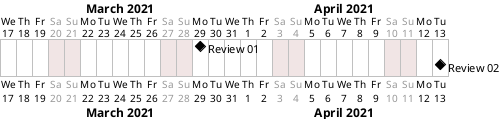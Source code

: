 {
  "sha1": "d76hay1m1lpbyb6wqge359lohrv57uu",
  "insertion": {
    "when": "2024-05-30T20:48:21.150Z",
    "url": "https://forum.plantuml.net/13434/gantt-milestone-bug?show=13448#c13448",
    "user": "plantuml@gmail.com"
  }
}
@startgantt
Project starts 2021-03-17

saturday are closed
sunday are closed

' Milestones
[Review 01] happens at 2021-03-29
[Review 02] happens on 3 weeks after [Review 01]'s end
@endgantt
